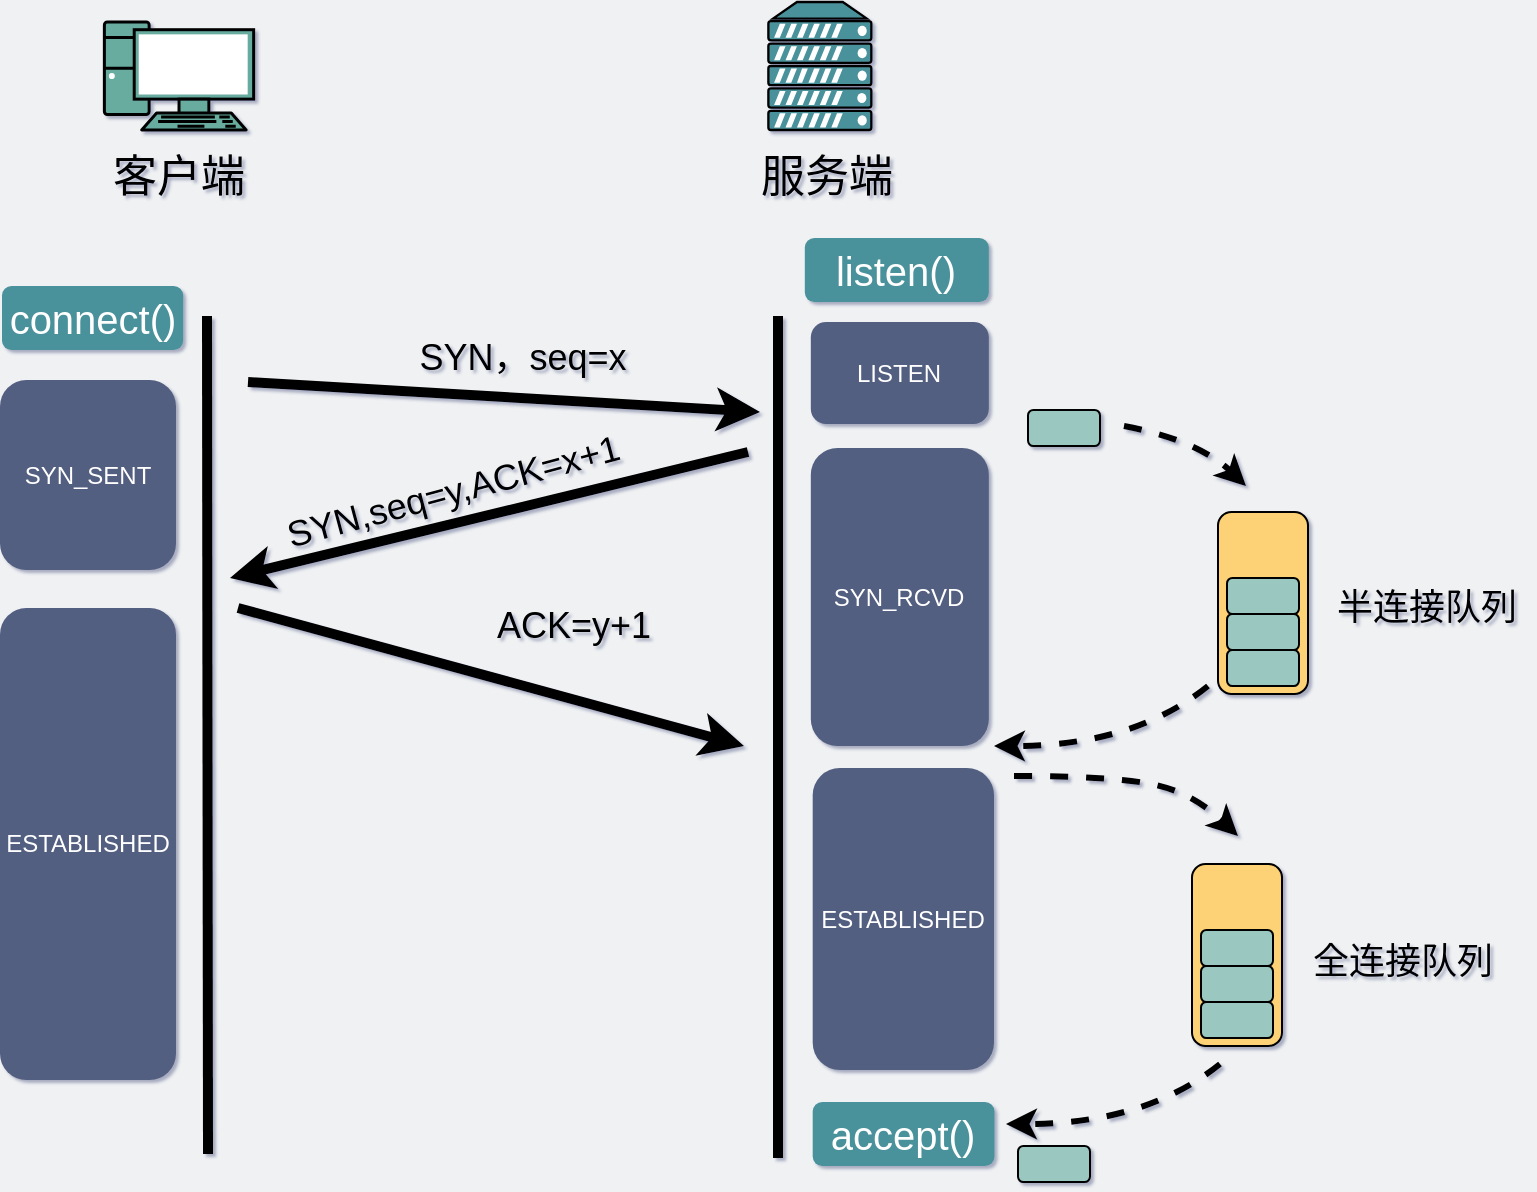 <mxfile version="15.1.4" type="github">
  <diagram id="3228e29e-7158-1315-38df-8450db1d8a1d" name="Page-1">
    <mxGraphModel dx="1351" dy="481" grid="0" gridSize="10" guides="1" tooltips="1" connect="1" arrows="1" fold="1" page="1" pageScale="1" pageWidth="850" pageHeight="210" background="#EFF1F3" math="0" shadow="1">
      <root>
        <mxCell id="0" />
        <mxCell id="1" parent="0" />
        <mxCell id="_KJd5dzx4qh3lxpyMWcO-2" value="" style="fontColor=#0066CC;verticalAlign=top;verticalLabelPosition=bottom;labelPosition=center;align=center;html=1;outlineConnect=0;gradientColor=none;gradientDirection=north;strokeWidth=2;shape=mxgraph.networks.pc;fillColor=#67AB9F;fontSize=30;" parent="1" vertex="1">
          <mxGeometry x="105.18" y="240" width="74.65" height="54" as="geometry" />
        </mxCell>
        <mxCell id="T-5VQnCJckOgUX1Wp16H-28" value="客户端" style="text;html=1;strokeColor=none;fillColor=none;align=center;verticalAlign=middle;whiteSpace=wrap;rounded=0;fontSize=22;" parent="1" vertex="1">
          <mxGeometry x="53" y="308" width="179" height="20" as="geometry" />
        </mxCell>
        <mxCell id="aH1-eks404bDhsACtXEq-2" value="" style="fontColor=#0066CC;verticalAlign=top;verticalLabelPosition=bottom;labelPosition=center;align=center;html=1;outlineConnect=0;gradientColor=none;gradientDirection=north;strokeWidth=2;shape=mxgraph.networks.server;fillColor=#4A919B;" parent="1" vertex="1">
          <mxGeometry x="437.18" y="230" width="51.5" height="64" as="geometry" />
        </mxCell>
        <mxCell id="aH1-eks404bDhsACtXEq-3" value="服务端" style="text;html=1;strokeColor=none;fillColor=none;align=center;verticalAlign=middle;whiteSpace=wrap;rounded=0;fontSize=22;" parent="1" vertex="1">
          <mxGeometry x="377" y="308" width="179" height="20" as="geometry" />
        </mxCell>
        <mxCell id="aH1-eks404bDhsACtXEq-7" value="" style="endArrow=none;html=1;strokeWidth=5;" parent="1" edge="1">
          <mxGeometry width="50" height="50" relative="1" as="geometry">
            <mxPoint x="157" y="806" as="sourcePoint" />
            <mxPoint x="156.5" y="387" as="targetPoint" />
          </mxGeometry>
        </mxCell>
        <mxCell id="aH1-eks404bDhsACtXEq-10" value="" style="endArrow=classic;html=1;strokeWidth=5;fontSize=20;" parent="1" edge="1">
          <mxGeometry width="50" height="50" relative="1" as="geometry">
            <mxPoint x="177" y="420" as="sourcePoint" />
            <mxPoint x="433" y="435" as="targetPoint" />
          </mxGeometry>
        </mxCell>
        <mxCell id="aH1-eks404bDhsACtXEq-11" value="&lt;font style=&quot;font-size: 18px&quot;&gt;SYN，seq=x&lt;/font&gt;" style="text;html=1;strokeColor=none;fillColor=none;align=center;verticalAlign=middle;whiteSpace=wrap;rounded=0;fontSize=20;" parent="1" vertex="1">
          <mxGeometry x="244" y="396" width="141" height="21" as="geometry" />
        </mxCell>
        <mxCell id="aH1-eks404bDhsACtXEq-12" value="" style="endArrow=none;html=1;strokeWidth=5;startArrow=classic;startFill=1;endFill=0;" parent="1" edge="1">
          <mxGeometry width="50" height="50" relative="1" as="geometry">
            <mxPoint x="168" y="518" as="sourcePoint" />
            <mxPoint x="427" y="455" as="targetPoint" />
          </mxGeometry>
        </mxCell>
        <mxCell id="aH1-eks404bDhsACtXEq-13" value="" style="endArrow=classic;html=1;strokeWidth=5;" parent="1" edge="1">
          <mxGeometry width="50" height="50" relative="1" as="geometry">
            <mxPoint x="172" y="533" as="sourcePoint" />
            <mxPoint x="425" y="602" as="targetPoint" />
          </mxGeometry>
        </mxCell>
        <mxCell id="aH1-eks404bDhsACtXEq-16" value="SYN_SENT" style="rounded=1;whiteSpace=wrap;html=1;dashed=1;strokeWidth=3;fillColor=#535E80;strokeColor=none;fontColor=#FFFFFF;" parent="1" vertex="1">
          <mxGeometry x="53" y="419" width="88" height="95" as="geometry" />
        </mxCell>
        <mxCell id="aH1-eks404bDhsACtXEq-17" value="LISTEN" style="rounded=1;whiteSpace=wrap;html=1;dashed=1;strokeWidth=3;strokeColor=none;fillColor=#535E80;fontColor=#FFFFFF;" parent="1" vertex="1">
          <mxGeometry x="458.41" y="390" width="89" height="51" as="geometry" />
        </mxCell>
        <mxCell id="aH1-eks404bDhsACtXEq-18" value="&lt;span&gt;SYN_RCVD&lt;/span&gt;" style="rounded=1;whiteSpace=wrap;html=1;dashed=1;strokeWidth=3;fontColor=#FFFFFF;fillColor=#535E80;strokeColor=none;" parent="1" vertex="1">
          <mxGeometry x="458.41" y="453" width="89" height="149" as="geometry" />
        </mxCell>
        <mxCell id="aH1-eks404bDhsACtXEq-19" value="ESTABLISHED" style="rounded=1;whiteSpace=wrap;html=1;dashed=1;strokeWidth=3;strokeColor=none;fillColor=#535E80;fontColor=#FFFFFF;" parent="1" vertex="1">
          <mxGeometry x="459.35" y="613" width="90.65" height="151" as="geometry" />
        </mxCell>
        <mxCell id="aH1-eks404bDhsACtXEq-21" value="ESTABLISHED" style="rounded=1;whiteSpace=wrap;html=1;dashed=1;strokeWidth=3;fillColor=#535E80;strokeColor=none;fontColor=#FFFFFF;" parent="1" vertex="1">
          <mxGeometry x="53" y="533" width="88" height="236" as="geometry" />
        </mxCell>
        <mxCell id="aH1-eks404bDhsACtXEq-22" value="&lt;font style=&quot;font-size: 18px&quot;&gt;SYN,seq=y,ACK=x+1&lt;/font&gt;" style="text;html=1;strokeColor=none;fillColor=none;align=center;verticalAlign=middle;whiteSpace=wrap;rounded=0;fontSize=20;rotation=-15;" parent="1" vertex="1">
          <mxGeometry x="144.59" y="457.92" width="269" height="32" as="geometry" />
        </mxCell>
        <mxCell id="aH1-eks404bDhsACtXEq-23" value="&lt;font style=&quot;font-size: 18px&quot;&gt;ACK=y+1&lt;/font&gt;" style="text;html=1;strokeColor=none;fillColor=none;align=center;verticalAlign=middle;whiteSpace=wrap;rounded=0;dashed=1;fontSize=20;rotation=0;" parent="1" vertex="1">
          <mxGeometry x="274" y="531" width="132" height="20" as="geometry" />
        </mxCell>
        <mxCell id="YXoqQ_mGJv7HDvLP6CB5-1" value="" style="endArrow=none;html=1;strokeWidth=5;" parent="1" edge="1">
          <mxGeometry width="50" height="50" relative="1" as="geometry">
            <mxPoint x="442" y="808" as="sourcePoint" />
            <mxPoint x="442.0" y="387" as="targetPoint" />
          </mxGeometry>
        </mxCell>
        <mxCell id="BaweCPi1VYB0Lv0gbQKf-2" value="" style="rounded=1;whiteSpace=wrap;html=1;fillColor=#FDD276;" parent="1" vertex="1">
          <mxGeometry x="662" y="485" width="45" height="91" as="geometry" />
        </mxCell>
        <mxCell id="BaweCPi1VYB0Lv0gbQKf-3" value="&lt;span style=&quot;font-size: 20px&quot;&gt;connect()&lt;/span&gt;" style="rounded=1;whiteSpace=wrap;html=1;strokeColor=none;fillColor=#4A919B;fontColor=#FFFFFF;" parent="1" vertex="1">
          <mxGeometry x="54" y="372" width="90.59" height="32" as="geometry" />
        </mxCell>
        <mxCell id="BaweCPi1VYB0Lv0gbQKf-4" value="&lt;span style=&quot;font-size: 20px&quot;&gt;listen()&lt;/span&gt;" style="rounded=1;whiteSpace=wrap;html=1;strokeColor=none;fontColor=#FFFFFF;fillColor=#4A919B;" parent="1" vertex="1">
          <mxGeometry x="455.41" y="348" width="92" height="32" as="geometry" />
        </mxCell>
        <mxCell id="BaweCPi1VYB0Lv0gbQKf-5" value="&lt;span style=&quot;font-size: 20px&quot;&gt;accept()&lt;/span&gt;" style="rounded=1;whiteSpace=wrap;html=1;strokeColor=none;fontColor=#FFFFFF;fillColor=#4A919B;" parent="1" vertex="1">
          <mxGeometry x="459.35" y="780" width="90.89" height="32" as="geometry" />
        </mxCell>
        <mxCell id="BaweCPi1VYB0Lv0gbQKf-11" value="&lt;font style=&quot;font-size: 18px&quot;&gt;半连接队列&lt;/font&gt;" style="text;html=1;strokeColor=none;fillColor=none;align=center;verticalAlign=middle;whiteSpace=wrap;rounded=0;" parent="1" vertex="1">
          <mxGeometry x="716" y="514" width="101" height="38" as="geometry" />
        </mxCell>
        <mxCell id="BaweCPi1VYB0Lv0gbQKf-12" value="" style="rounded=1;whiteSpace=wrap;html=1;fillColor=#9AC7BF;" parent="1" vertex="1">
          <mxGeometry x="567" y="434" width="36" height="18" as="geometry" />
        </mxCell>
        <mxCell id="BaweCPi1VYB0Lv0gbQKf-19" value="&lt;font style=&quot;font-size: 18px&quot;&gt;全连接队列&lt;/font&gt;" style="text;html=1;strokeColor=none;fillColor=none;align=center;verticalAlign=middle;whiteSpace=wrap;rounded=0;" parent="1" vertex="1">
          <mxGeometry x="702.5" y="692" width="103" height="35" as="geometry" />
        </mxCell>
        <mxCell id="BaweCPi1VYB0Lv0gbQKf-24" value="" style="rounded=1;whiteSpace=wrap;html=1;fillColor=#9AC7BF;" parent="1" vertex="1">
          <mxGeometry x="666.5" y="536" width="36" height="18" as="geometry" />
        </mxCell>
        <mxCell id="BaweCPi1VYB0Lv0gbQKf-25" value="" style="rounded=1;whiteSpace=wrap;html=1;fillColor=#9AC7BF;" parent="1" vertex="1">
          <mxGeometry x="666.5" y="554" width="36" height="18" as="geometry" />
        </mxCell>
        <mxCell id="BaweCPi1VYB0Lv0gbQKf-26" value="" style="rounded=1;whiteSpace=wrap;html=1;fillColor=#9AC7BF;" parent="1" vertex="1">
          <mxGeometry x="666.5" y="518" width="36" height="18" as="geometry" />
        </mxCell>
        <mxCell id="BaweCPi1VYB0Lv0gbQKf-27" value="" style="rounded=1;whiteSpace=wrap;html=1;fillColor=#FDD276;" parent="1" vertex="1">
          <mxGeometry x="649" y="661" width="45" height="91" as="geometry" />
        </mxCell>
        <mxCell id="BaweCPi1VYB0Lv0gbQKf-28" value="" style="rounded=1;whiteSpace=wrap;html=1;fillColor=#9AC7BF;" parent="1" vertex="1">
          <mxGeometry x="653.5" y="712" width="36" height="18" as="geometry" />
        </mxCell>
        <mxCell id="BaweCPi1VYB0Lv0gbQKf-29" value="" style="rounded=1;whiteSpace=wrap;html=1;fillColor=#9AC7BF;" parent="1" vertex="1">
          <mxGeometry x="653.5" y="730" width="36" height="18" as="geometry" />
        </mxCell>
        <mxCell id="BaweCPi1VYB0Lv0gbQKf-30" value="" style="rounded=1;whiteSpace=wrap;html=1;fillColor=#9AC7BF;" parent="1" vertex="1">
          <mxGeometry x="653.5" y="694" width="36" height="18" as="geometry" />
        </mxCell>
        <mxCell id="BaweCPi1VYB0Lv0gbQKf-31" value="" style="curved=1;endArrow=classic;html=1;fontColor=#4A919B;dashed=1;strokeWidth=3;" parent="1" edge="1">
          <mxGeometry width="50" height="50" relative="1" as="geometry">
            <mxPoint x="615" y="442" as="sourcePoint" />
            <mxPoint x="676" y="472" as="targetPoint" />
            <Array as="points">
              <mxPoint x="652" y="449" />
            </Array>
          </mxGeometry>
        </mxCell>
        <mxCell id="BaweCPi1VYB0Lv0gbQKf-32" value="" style="curved=1;endArrow=classic;html=1;fontColor=#4A919B;dashed=1;strokeWidth=3;" parent="1" edge="1">
          <mxGeometry width="50" height="50" relative="1" as="geometry">
            <mxPoint x="657" y="572" as="sourcePoint" />
            <mxPoint x="550" y="602" as="targetPoint" />
            <Array as="points">
              <mxPoint x="620" y="602" />
            </Array>
          </mxGeometry>
        </mxCell>
        <mxCell id="BaweCPi1VYB0Lv0gbQKf-33" value="" style="curved=1;endArrow=classic;html=1;fontColor=#4A919B;dashed=1;strokeWidth=3;" parent="1" edge="1">
          <mxGeometry width="50" height="50" relative="1" as="geometry">
            <mxPoint x="560" y="617" as="sourcePoint" />
            <mxPoint x="672" y="647" as="targetPoint" />
            <Array as="points">
              <mxPoint x="604" y="617" />
              <mxPoint x="648" y="624" />
            </Array>
          </mxGeometry>
        </mxCell>
        <mxCell id="BaweCPi1VYB0Lv0gbQKf-34" value="" style="curved=1;endArrow=classic;html=1;fontColor=#4A919B;dashed=1;strokeWidth=3;" parent="1" edge="1">
          <mxGeometry width="50" height="50" relative="1" as="geometry">
            <mxPoint x="663" y="761" as="sourcePoint" />
            <mxPoint x="556" y="791" as="targetPoint" />
            <Array as="points">
              <mxPoint x="626" y="791" />
            </Array>
          </mxGeometry>
        </mxCell>
        <mxCell id="BaweCPi1VYB0Lv0gbQKf-35" value="" style="rounded=1;whiteSpace=wrap;html=1;fillColor=#9AC7BF;" parent="1" vertex="1">
          <mxGeometry x="562" y="802" width="36" height="18" as="geometry" />
        </mxCell>
      </root>
    </mxGraphModel>
  </diagram>
</mxfile>
